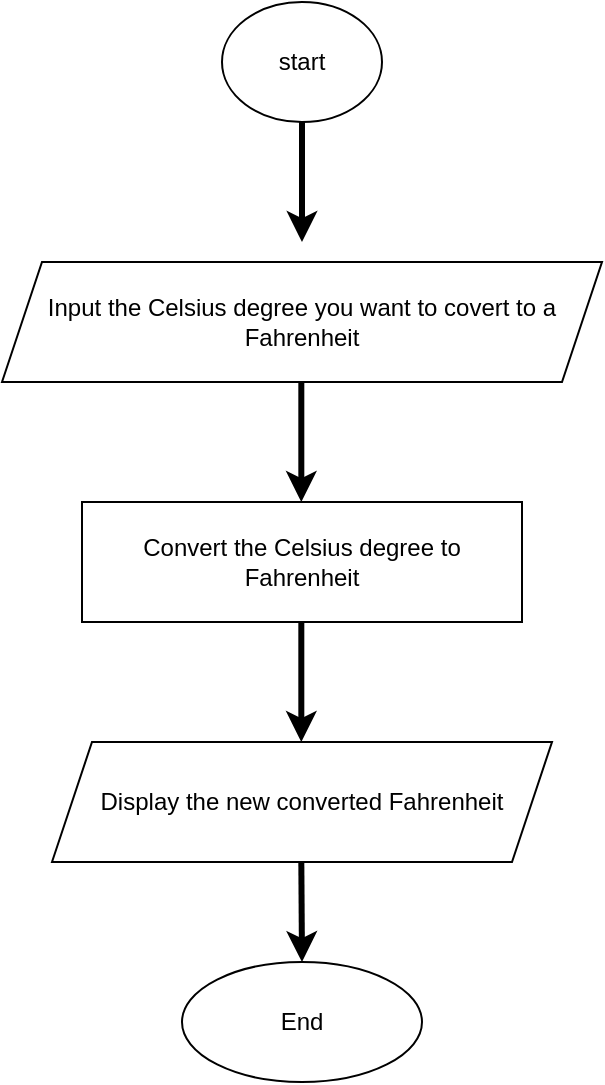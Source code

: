 <mxfile>
    <diagram id="y6Lse5n6LjeZYL7nvlZ7" name="Page-1">
        <mxGraphModel dx="749" dy="330" grid="1" gridSize="10" guides="1" tooltips="1" connect="1" arrows="1" fold="1" page="1" pageScale="1" pageWidth="850" pageHeight="1100" math="0" shadow="0">
            <root>
                <mxCell id="0"/>
                <mxCell id="1" parent="0"/>
                <mxCell id="3" style="edgeStyle=none;html=1;exitX=0.5;exitY=1;exitDx=0;exitDy=0;strokeWidth=3;" edge="1" parent="1" source="2">
                    <mxGeometry relative="1" as="geometry">
                        <mxPoint x="420" y="520" as="targetPoint"/>
                    </mxGeometry>
                </mxCell>
                <mxCell id="2" value="start" style="ellipse;whiteSpace=wrap;html=1;" vertex="1" parent="1">
                    <mxGeometry x="380" y="400" width="80" height="60" as="geometry"/>
                </mxCell>
                <mxCell id="8" value="Input the Celsius degree you want to covert to a Fahrenheit" style="shape=parallelogram;perimeter=parallelogramPerimeter;whiteSpace=wrap;html=1;fixedSize=1;" vertex="1" parent="1">
                    <mxGeometry x="270" y="530" width="300" height="60" as="geometry"/>
                </mxCell>
                <mxCell id="9" value="Convert the Celsius degree to Fahrenheit" style="rounded=0;whiteSpace=wrap;html=1;" vertex="1" parent="1">
                    <mxGeometry x="310" y="650" width="220" height="60" as="geometry"/>
                </mxCell>
                <mxCell id="10" style="edgeStyle=none;html=1;exitX=0.5;exitY=1;exitDx=0;exitDy=0;strokeWidth=3;" edge="1" parent="1">
                    <mxGeometry relative="1" as="geometry">
                        <mxPoint x="419.66" y="650" as="targetPoint"/>
                        <mxPoint x="419.66" y="590" as="sourcePoint"/>
                    </mxGeometry>
                </mxCell>
                <mxCell id="11" style="edgeStyle=none;html=1;exitX=0.5;exitY=1;exitDx=0;exitDy=0;strokeWidth=3;" edge="1" parent="1">
                    <mxGeometry relative="1" as="geometry">
                        <mxPoint x="419.66" y="770" as="targetPoint"/>
                        <mxPoint x="419.66" y="710" as="sourcePoint"/>
                    </mxGeometry>
                </mxCell>
                <mxCell id="12" value="Display the new converted Fahrenheit" style="shape=parallelogram;perimeter=parallelogramPerimeter;whiteSpace=wrap;html=1;fixedSize=1;" vertex="1" parent="1">
                    <mxGeometry x="295" y="770" width="250" height="60" as="geometry"/>
                </mxCell>
                <mxCell id="13" style="edgeStyle=none;html=1;exitX=0.5;exitY=1;exitDx=0;exitDy=0;strokeWidth=3;" edge="1" parent="1" target="14">
                    <mxGeometry relative="1" as="geometry">
                        <mxPoint x="419.66" y="890" as="targetPoint"/>
                        <mxPoint x="419.66" y="830" as="sourcePoint"/>
                    </mxGeometry>
                </mxCell>
                <mxCell id="14" value="End" style="ellipse;whiteSpace=wrap;html=1;" vertex="1" parent="1">
                    <mxGeometry x="360" y="880" width="120" height="60" as="geometry"/>
                </mxCell>
            </root>
        </mxGraphModel>
    </diagram>
</mxfile>